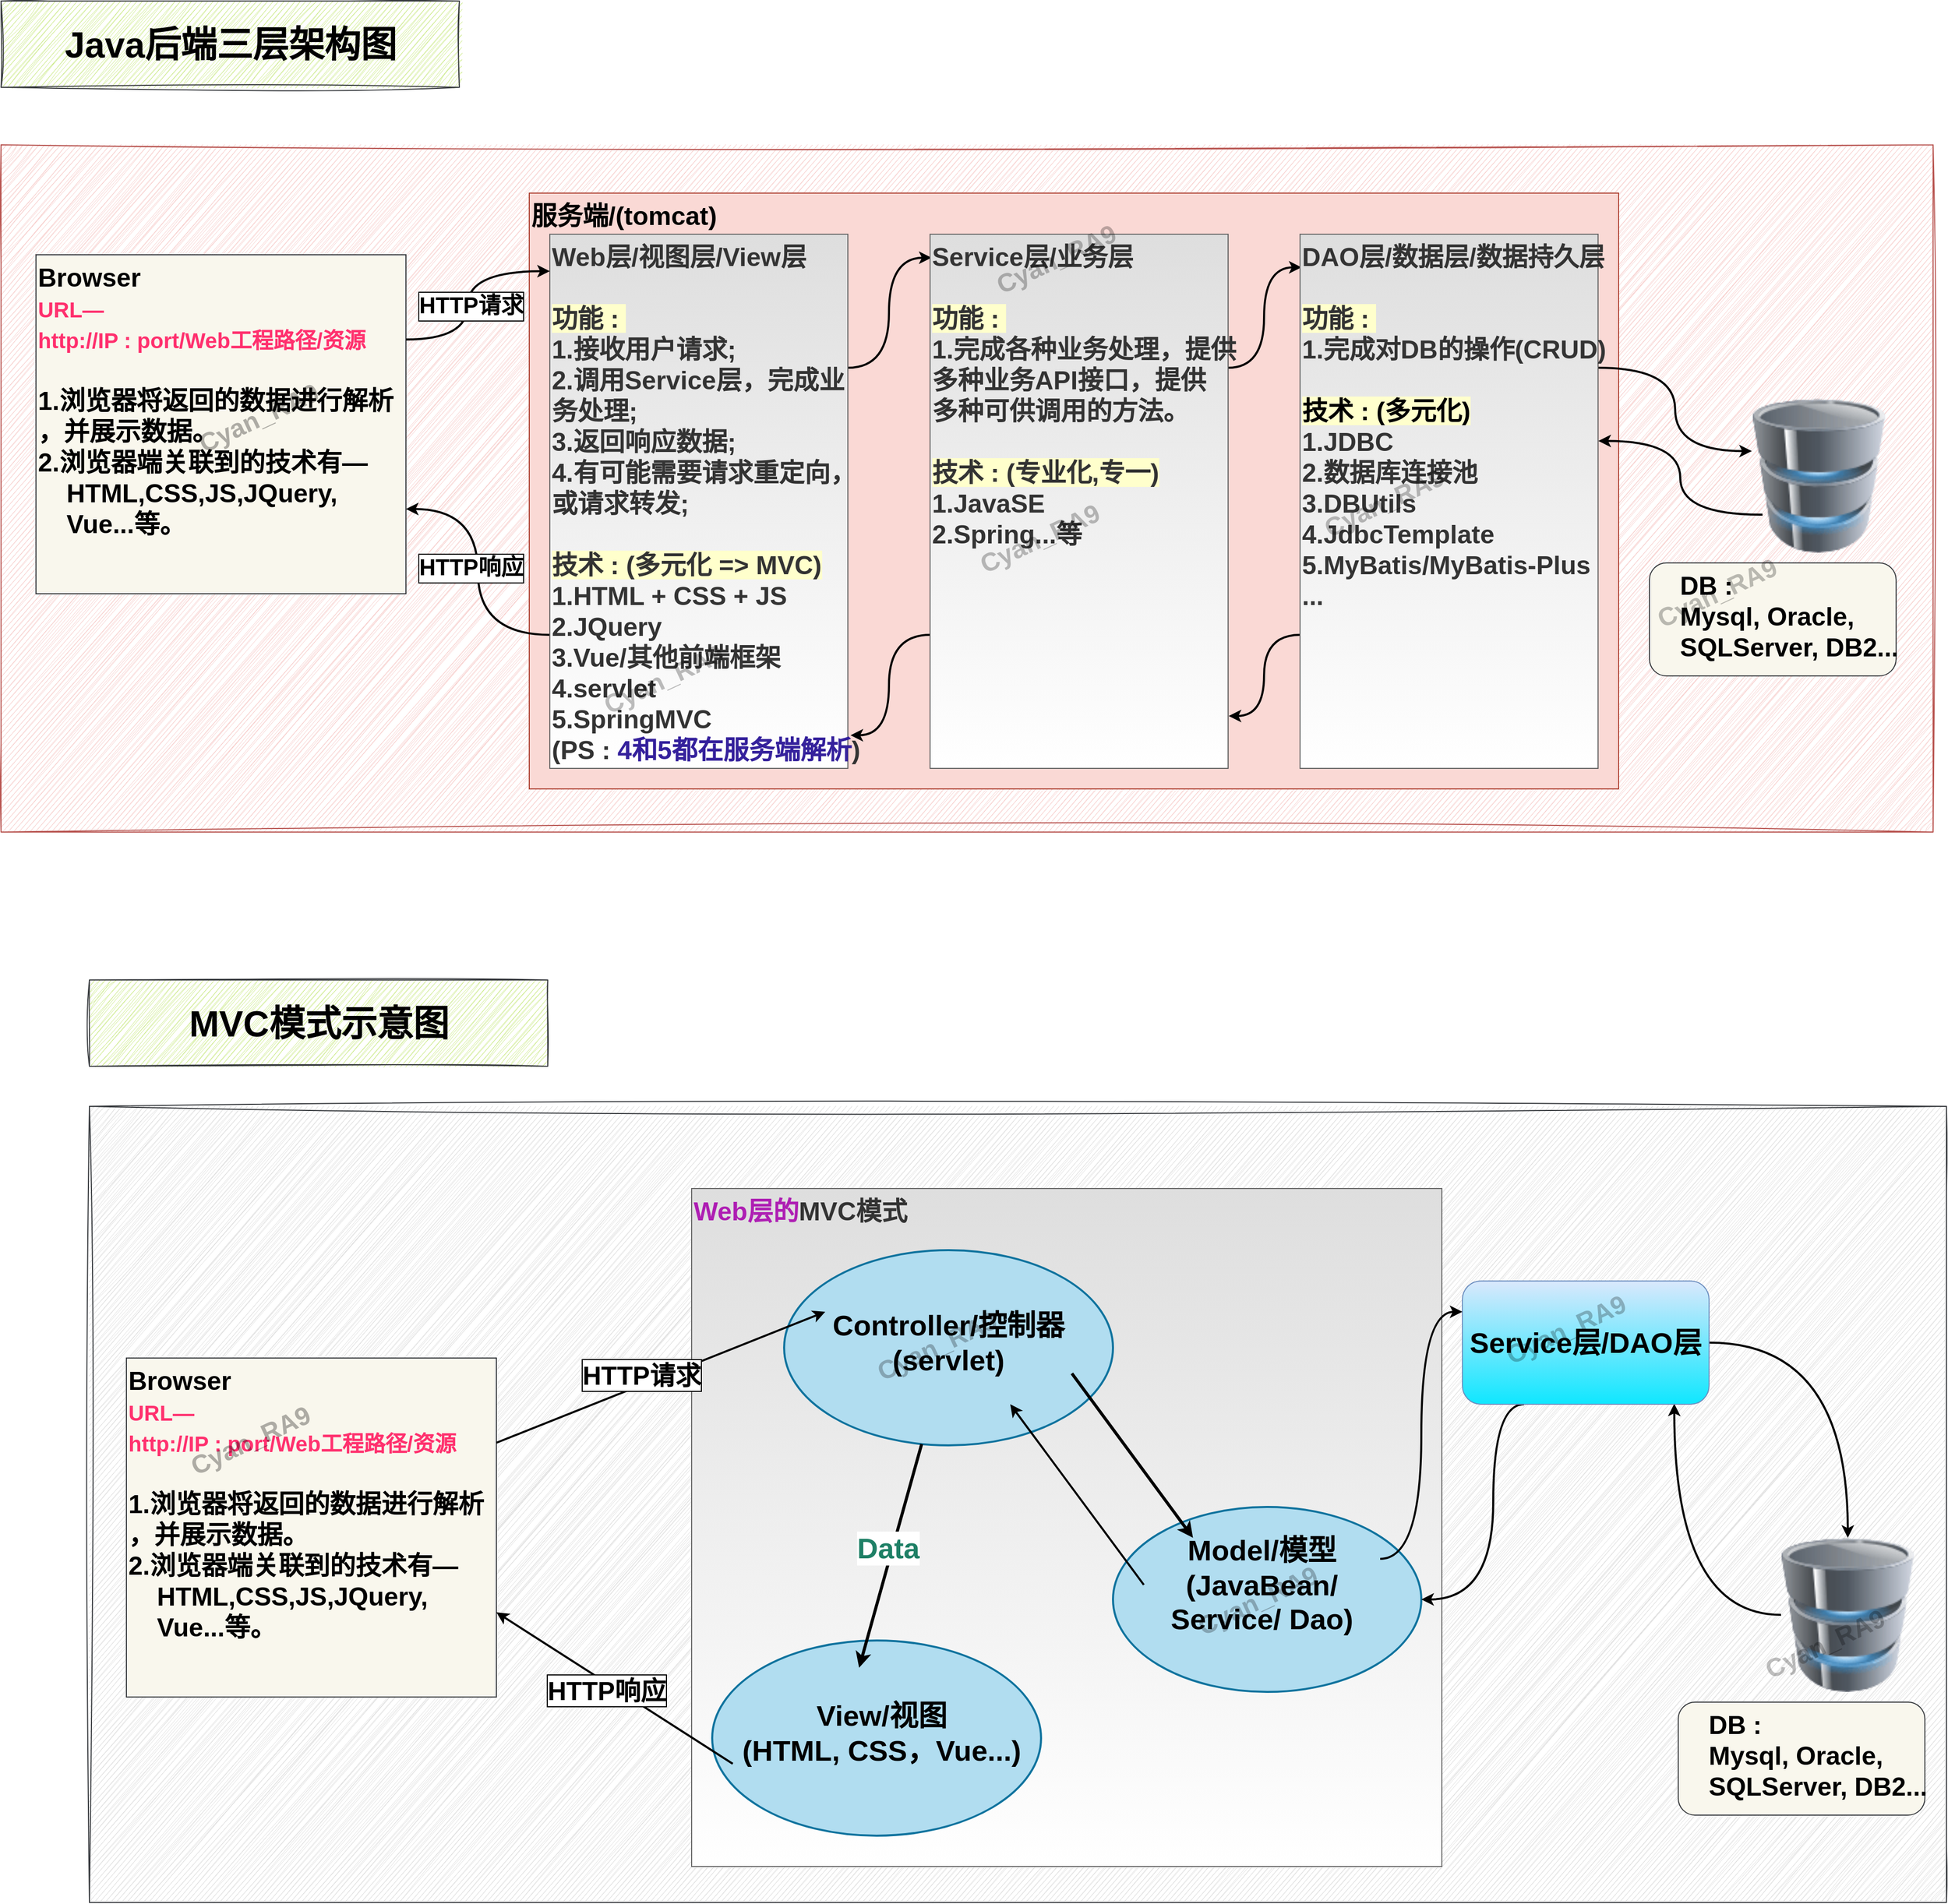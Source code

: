 <mxfile version="28.2.0">
  <diagram name="第 1 页" id="-SzqAPXL_7oRkjiwEb7A">
    <mxGraphModel dx="2046" dy="1076" grid="0" gridSize="10" guides="1" tooltips="1" connect="1" arrows="1" fold="1" page="0" pageScale="1" pageWidth="827" pageHeight="1169" math="0" shadow="0">
      <root>
        <mxCell id="0" />
        <mxCell id="1" parent="0" />
        <mxCell id="-EdbTj7FJCB_akA6n4Iw-96" value="" style="text;html=1;fontSize=25;fontStyle=1;verticalAlign=top;align=left;rounded=0;fillColor=#DFDFDF;strokeColor=#36393d;shadow=0;sketch=1;curveFitting=1;jiggle=2;gradientColor=none;" parent="1" vertex="1">
          <mxGeometry x="382" y="1209" width="1807" height="775" as="geometry" />
        </mxCell>
        <mxCell id="-EdbTj7FJCB_akA6n4Iw-89" value="" style="text;html=1;fontSize=25;fontStyle=1;verticalAlign=top;align=left;rounded=0;fillColor=#f8cecc;strokeColor=#b85450;sketch=1;curveFitting=1;jiggle=2;shadow=0;" parent="1" vertex="1">
          <mxGeometry x="296" y="273" width="1880" height="669" as="geometry" />
        </mxCell>
        <mxCell id="-EdbTj7FJCB_akA6n4Iw-1" value="Browser&lt;br style=&quot;font-size: 25px&quot;&gt;&lt;font style=&quot;font-size: 21px&quot;&gt;&lt;font style=&quot;font-size: 21px&quot; color=&quot;#ff306e&quot;&gt;URL—&lt;br&gt;http://IP : port/Web工程路径/资源&lt;/font&gt;&lt;br&gt;&lt;/font&gt;&lt;br style=&quot;font-size: 25px&quot;&gt;1.浏览器将返回的数据进行解析&lt;br style=&quot;font-size: 25px&quot;&gt;，并展示数据。&lt;br style=&quot;font-size: 25px&quot;&gt;2.浏览器端关联到的技术有—&lt;br style=&quot;font-size: 25px&quot;&gt;&amp;nbsp; &amp;nbsp; HTML,CSS,JS,JQuery,&lt;br style=&quot;font-size: 25px&quot;&gt;&amp;nbsp; &amp;nbsp; Vue...等。" style="text;html=1;fontSize=25;fontStyle=1;verticalAlign=top;align=left;rounded=0;fillColor=#f9f7ed;strokeColor=#36393d;" parent="1" vertex="1">
          <mxGeometry x="330" y="380" width="360" height="330" as="geometry" />
        </mxCell>
        <mxCell id="-EdbTj7FJCB_akA6n4Iw-2" value="服务端/(tomcat)&lt;br style=&quot;font-size: 25px;&quot;&gt;&lt;br style=&quot;font-size: 25px;&quot;&gt;" style="text;html=1;fontSize=25;fontStyle=1;verticalAlign=top;align=left;rounded=0;fillColor=#fad9d5;strokeColor=#ae4132;" parent="1" vertex="1">
          <mxGeometry x="810" y="320" width="1060" height="580" as="geometry" />
        </mxCell>
        <mxCell id="-EdbTj7FJCB_akA6n4Iw-3" style="edgeStyle=orthogonalEdgeStyle;curved=1;rounded=0;orthogonalLoop=1;jettySize=auto;html=1;exitX=0;exitY=0.75;exitDx=0;exitDy=0;entryX=1;entryY=0.75;entryDx=0;entryDy=0;fontSize=25;fontStyle=1;align=left;strokeWidth=2;" parent="1" source="-EdbTj7FJCB_akA6n4Iw-6" target="-EdbTj7FJCB_akA6n4Iw-1" edge="1">
          <mxGeometry relative="1" as="geometry" />
        </mxCell>
        <mxCell id="-EdbTj7FJCB_akA6n4Iw-4" value="HTTP响应" style="edgeLabel;html=1;align=left;verticalAlign=middle;resizable=0;points=[];fontSize=22;labelBorderColor=#000000;fontStyle=1" parent="-EdbTj7FJCB_akA6n4Iw-3" vertex="1" connectable="0">
          <mxGeometry x="0.265" y="8" relative="1" as="geometry">
            <mxPoint x="-52" y="30.29" as="offset" />
          </mxGeometry>
        </mxCell>
        <mxCell id="-EdbTj7FJCB_akA6n4Iw-5" style="edgeStyle=orthogonalEdgeStyle;curved=1;rounded=0;orthogonalLoop=1;jettySize=auto;html=1;exitX=1;exitY=0.25;exitDx=0;exitDy=0;entryX=0.005;entryY=0.044;entryDx=0;entryDy=0;entryPerimeter=0;fontSize=25;fontStyle=1;align=left;strokeWidth=2;" parent="1" source="-EdbTj7FJCB_akA6n4Iw-6" target="-EdbTj7FJCB_akA6n4Iw-9" edge="1">
          <mxGeometry relative="1" as="geometry" />
        </mxCell>
        <mxCell id="-EdbTj7FJCB_akA6n4Iw-6" value="Web层/视图层/View层&lt;br style=&quot;font-size: 25px&quot;&gt;&lt;br style=&quot;font-size: 25px&quot;&gt;&lt;span style=&quot;background-color: rgb(255 , 255 , 204) ; font-size: 25px&quot;&gt;功能 :&amp;nbsp;&lt;/span&gt;&lt;br style=&quot;font-size: 25px&quot;&gt;1.接收用户请求;&lt;br style=&quot;font-size: 25px&quot;&gt;2.调用Service层，完成业&lt;br style=&quot;font-size: 25px&quot;&gt;务处理;&lt;br style=&quot;font-size: 25px&quot;&gt;3.返回响应数据;&lt;br style=&quot;font-size: 25px&quot;&gt;4.有可能需要请求重定向，&lt;br style=&quot;font-size: 25px&quot;&gt;或请求转发;&lt;br style=&quot;font-size: 25px&quot;&gt;&lt;br style=&quot;font-size: 25px&quot;&gt;&lt;span style=&quot;background-color: rgb(255 , 255 , 204) ; font-size: 25px&quot;&gt;技术 : (多元化 =&amp;gt; MVC)&lt;/span&gt;&lt;br style=&quot;font-size: 25px&quot;&gt;1.HTML + CSS + JS&lt;br style=&quot;font-size: 25px&quot;&gt;2.JQuery&lt;br style=&quot;font-size: 25px&quot;&gt;3.Vue/其他前端框架&lt;br style=&quot;font-size: 25px&quot;&gt;4.servlet&lt;br style=&quot;font-size: 25px&quot;&gt;5.SpringMVC&lt;br style=&quot;font-size: 25px&quot;&gt;&lt;font style=&quot;font-size: 25px&quot;&gt;(PS : &lt;font color=&quot;#35219c&quot; style=&quot;font-size: 25px&quot;&gt;4和5都在服务端解析&lt;/font&gt;)&lt;/font&gt;" style="text;html=1;fontSize=25;fontStyle=1;verticalAlign=top;align=left;rounded=0;strokeColor=#666666;fontColor=#333333;fillColor=#DEDEDE;gradientColor=#FFFFFF;" parent="1" vertex="1">
          <mxGeometry x="830" y="360" width="290" height="520" as="geometry" />
        </mxCell>
        <mxCell id="-EdbTj7FJCB_akA6n4Iw-7" style="edgeStyle=orthogonalEdgeStyle;curved=1;rounded=0;orthogonalLoop=1;jettySize=auto;html=1;exitX=0;exitY=0.75;exitDx=0;exitDy=0;entryX=1.009;entryY=0.938;entryDx=0;entryDy=0;entryPerimeter=0;fontSize=25;fontStyle=1;align=left;strokeWidth=2;" parent="1" source="-EdbTj7FJCB_akA6n4Iw-9" target="-EdbTj7FJCB_akA6n4Iw-6" edge="1">
          <mxGeometry relative="1" as="geometry" />
        </mxCell>
        <mxCell id="-EdbTj7FJCB_akA6n4Iw-8" style="edgeStyle=orthogonalEdgeStyle;curved=1;rounded=0;orthogonalLoop=1;jettySize=auto;html=1;exitX=1;exitY=0.25;exitDx=0;exitDy=0;entryX=0.005;entryY=0.062;entryDx=0;entryDy=0;entryPerimeter=0;fontSize=25;fontStyle=1;align=left;strokeWidth=2;" parent="1" source="-EdbTj7FJCB_akA6n4Iw-9" target="-EdbTj7FJCB_akA6n4Iw-12" edge="1">
          <mxGeometry relative="1" as="geometry" />
        </mxCell>
        <mxCell id="-EdbTj7FJCB_akA6n4Iw-9" value="Service层/业务层&lt;br style=&quot;font-size: 25px;&quot;&gt;&lt;br style=&quot;font-size: 25px;&quot;&gt;&lt;span style=&quot;background-color: rgb(255, 255, 204); font-size: 25px;&quot;&gt;功能 :&amp;nbsp;&lt;/span&gt;&lt;br style=&quot;font-size: 25px;&quot;&gt;1.完成各种业务处理，提供&lt;br style=&quot;font-size: 25px;&quot;&gt;多种业务API接口，提供&lt;br style=&quot;font-size: 25px;&quot;&gt;多种可供调用的方法。&lt;br style=&quot;font-size: 25px;&quot;&gt;&lt;br style=&quot;font-size: 25px;&quot;&gt;&lt;span style=&quot;background-color: rgb(255, 255, 204); font-size: 25px;&quot;&gt;技术 : (专业化,专一)&lt;/span&gt;&lt;br style=&quot;font-size: 25px;&quot;&gt;1.JavaSE&lt;br style=&quot;font-size: 25px;&quot;&gt;2.Spring...等" style="text;html=1;fontSize=25;fontStyle=1;verticalAlign=top;align=left;rounded=0;strokeColor=#666666;fontColor=#333333;fillColor=#DEDEDE;gradientColor=#FFFFFF;" parent="1" vertex="1">
          <mxGeometry x="1200" y="360" width="290" height="520" as="geometry" />
        </mxCell>
        <mxCell id="-EdbTj7FJCB_akA6n4Iw-10" style="edgeStyle=orthogonalEdgeStyle;curved=1;rounded=0;orthogonalLoop=1;jettySize=auto;html=1;exitX=0;exitY=0.75;exitDx=0;exitDy=0;entryX=1.002;entryY=0.902;entryDx=0;entryDy=0;entryPerimeter=0;fontSize=25;fontStyle=1;align=left;strokeWidth=2;" parent="1" source="-EdbTj7FJCB_akA6n4Iw-12" target="-EdbTj7FJCB_akA6n4Iw-9" edge="1">
          <mxGeometry relative="1" as="geometry" />
        </mxCell>
        <mxCell id="-EdbTj7FJCB_akA6n4Iw-11" style="edgeStyle=orthogonalEdgeStyle;curved=1;rounded=0;orthogonalLoop=1;jettySize=auto;html=1;exitX=1;exitY=0.25;exitDx=0;exitDy=0;entryX=-0.003;entryY=0.341;entryDx=0;entryDy=0;entryPerimeter=0;fontSize=25;fontStyle=1;align=left;strokeWidth=2;" parent="1" source="-EdbTj7FJCB_akA6n4Iw-12" target="-EdbTj7FJCB_akA6n4Iw-16" edge="1">
          <mxGeometry relative="1" as="geometry" />
        </mxCell>
        <mxCell id="-EdbTj7FJCB_akA6n4Iw-12" value="DAO层/数据层/数据持久层&lt;br style=&quot;font-size: 25px;&quot;&gt;&lt;br style=&quot;font-size: 25px;&quot;&gt;&lt;span style=&quot;background-color: rgb(255, 255, 204); font-size: 25px;&quot;&gt;功能 :&amp;nbsp;&lt;/span&gt;&lt;br style=&quot;font-size: 25px;&quot;&gt;1.完成对DB的操作(CRUD)&lt;br style=&quot;font-size: 25px;&quot;&gt;&lt;br style=&quot;font-size: 25px;&quot;&gt;&lt;font color=&quot;#000000&quot; style=&quot;background-color: rgb(255, 255, 204); font-size: 25px;&quot;&gt;技术 : (多元化)&lt;/font&gt;&lt;br style=&quot;font-size: 25px;&quot;&gt;1.JDBC&lt;br style=&quot;font-size: 25px;&quot;&gt;2.数据库连接池&lt;br style=&quot;font-size: 25px;&quot;&gt;3.DBUtils&lt;br style=&quot;font-size: 25px;&quot;&gt;4.JdbcTemplate&lt;br style=&quot;font-size: 25px;&quot;&gt;5.MyBatis/MyBatis-Plus&lt;br style=&quot;font-size: 25px;&quot;&gt;..." style="text;html=1;fontSize=25;fontStyle=1;verticalAlign=top;align=left;rounded=0;strokeColor=#666666;fontColor=#333333;fillColor=#DEDEDE;gradientColor=#FFFFFF;" parent="1" vertex="1">
          <mxGeometry x="1560" y="360" width="290" height="520" as="geometry" />
        </mxCell>
        <mxCell id="-EdbTj7FJCB_akA6n4Iw-13" style="edgeStyle=orthogonalEdgeStyle;rounded=0;orthogonalLoop=1;jettySize=auto;html=1;exitX=1;exitY=0.25;exitDx=0;exitDy=0;curved=1;fontSize=25;fontStyle=1;align=left;strokeWidth=2;" parent="1" source="-EdbTj7FJCB_akA6n4Iw-1" target="-EdbTj7FJCB_akA6n4Iw-6" edge="1">
          <mxGeometry relative="1" as="geometry">
            <Array as="points">
              <mxPoint x="750" y="462" />
              <mxPoint x="750" y="396" />
            </Array>
          </mxGeometry>
        </mxCell>
        <mxCell id="-EdbTj7FJCB_akA6n4Iw-14" value="&lt;span style=&quot;font-size: 22px;&quot;&gt;&lt;font style=&quot;font-size: 22px;&quot;&gt;HTTP请求&lt;/font&gt;&lt;/span&gt;" style="edgeLabel;html=1;align=left;verticalAlign=middle;resizable=0;points=[];labelBorderColor=#000000;fontSize=22;fontStyle=1" parent="-EdbTj7FJCB_akA6n4Iw-13" vertex="1" connectable="0">
          <mxGeometry x="0.065" y="-2" relative="1" as="geometry">
            <mxPoint x="-52" y="17.43" as="offset" />
          </mxGeometry>
        </mxCell>
        <mxCell id="-EdbTj7FJCB_akA6n4Iw-15" style="edgeStyle=orthogonalEdgeStyle;curved=1;rounded=0;orthogonalLoop=1;jettySize=auto;html=1;entryX=1.001;entryY=0.387;entryDx=0;entryDy=0;entryPerimeter=0;fontSize=25;fontStyle=1;align=left;strokeWidth=2;" parent="1" target="-EdbTj7FJCB_akA6n4Iw-12" edge="1">
          <mxGeometry relative="1" as="geometry">
            <mxPoint x="2010" y="633" as="sourcePoint" />
          </mxGeometry>
        </mxCell>
        <mxCell id="-EdbTj7FJCB_akA6n4Iw-16" value="" style="image;html=1;image=img/lib/clip_art/computers/Database_128x128.png;rounded=0;fillColor=#DEDEDE;gradientColor=#FFFFFF;fontSize=25;align=left;fontStyle=1" parent="1" vertex="1">
          <mxGeometry x="2000" y="520" width="130" height="150" as="geometry" />
        </mxCell>
        <mxCell id="-EdbTj7FJCB_akA6n4Iw-17" value="&amp;nbsp; &amp;nbsp; DB :&amp;nbsp;&lt;br style=&quot;font-size: 25px;&quot;&gt;&amp;nbsp; &amp;nbsp; Mysql, Oracle,&amp;nbsp;&lt;br style=&quot;font-size: 25px;&quot;&gt;&amp;nbsp; &amp;nbsp; SQLServer, DB2..." style="text;html=1;fontSize=25;fontStyle=1;verticalAlign=top;align=left;rounded=1;fillColor=#f9f7ed;strokeColor=#36393d;" parent="1" vertex="1">
          <mxGeometry x="1900" y="680" width="240" height="110" as="geometry" />
        </mxCell>
        <mxCell id="-EdbTj7FJCB_akA6n4Iw-55" value="Browser&lt;br style=&quot;font-size: 25px&quot;&gt;&lt;font style=&quot;font-size: 21px&quot;&gt;&lt;font style=&quot;font-size: 21px&quot; color=&quot;#ff306e&quot;&gt;URL—&lt;br&gt;http://IP : port/Web工程路径/资源&lt;/font&gt;&lt;br&gt;&lt;/font&gt;&lt;br style=&quot;font-size: 25px&quot;&gt;1.浏览器将返回的数据进行解析&lt;br style=&quot;font-size: 25px&quot;&gt;，并展示数据。&lt;br style=&quot;font-size: 25px&quot;&gt;2.浏览器端关联到的技术有—&lt;br style=&quot;font-size: 25px&quot;&gt;&amp;nbsp; &amp;nbsp; HTML,CSS,JS,JQuery,&lt;br style=&quot;font-size: 25px&quot;&gt;&amp;nbsp; &amp;nbsp; Vue...等。" style="text;html=1;fontSize=25;fontStyle=1;verticalAlign=top;align=left;rounded=0;fillColor=#f9f7ed;strokeColor=#36393d;" parent="1" vertex="1">
          <mxGeometry x="418" y="1454" width="360" height="330" as="geometry" />
        </mxCell>
        <mxCell id="-EdbTj7FJCB_akA6n4Iw-56" value="&lt;font color=&quot;#ae1eb3&quot;&gt;Web层的&lt;/font&gt;MVC模式" style="text;html=1;fontSize=25;fontStyle=1;verticalAlign=top;align=left;rounded=0;strokeColor=#666666;fontColor=#333333;fillColor=#DEDEDE;gradientColor=#FFFFFF;" parent="1" vertex="1">
          <mxGeometry x="968" y="1289" width="730" height="660" as="geometry" />
        </mxCell>
        <mxCell id="-EdbTj7FJCB_akA6n4Iw-57" style="edgeStyle=orthogonalEdgeStyle;curved=1;rounded=0;orthogonalLoop=1;jettySize=auto;html=1;exitX=0;exitY=0.5;exitDx=0;exitDy=0;entryX=0.859;entryY=0.995;entryDx=0;entryDy=0;strokeWidth=2;fontSize=28;align=left;entryPerimeter=0;" parent="1" source="-EdbTj7FJCB_akA6n4Iw-58" target="-EdbTj7FJCB_akA6n4Iw-70" edge="1">
          <mxGeometry relative="1" as="geometry">
            <mxPoint x="1930.5" y="1509" as="targetPoint" />
          </mxGeometry>
        </mxCell>
        <mxCell id="-EdbTj7FJCB_akA6n4Iw-58" value="" style="image;html=1;image=img/lib/clip_art/computers/Database_128x128.png;rounded=0;fillColor=#DEDEDE;gradientColor=#FFFFFF;fontSize=25;align=left;fontStyle=1" parent="1" vertex="1">
          <mxGeometry x="2028" y="1629" width="130" height="150" as="geometry" />
        </mxCell>
        <mxCell id="-EdbTj7FJCB_akA6n4Iw-59" value="&amp;nbsp; &amp;nbsp; DB :&amp;nbsp;&lt;br style=&quot;font-size: 25px;&quot;&gt;&amp;nbsp; &amp;nbsp; Mysql, Oracle,&amp;nbsp;&lt;br style=&quot;font-size: 25px;&quot;&gt;&amp;nbsp; &amp;nbsp; SQLServer, DB2..." style="text;html=1;fontSize=25;fontStyle=1;verticalAlign=top;align=left;rounded=1;fillColor=#f9f7ed;strokeColor=#36393d;" parent="1" vertex="1">
          <mxGeometry x="1928" y="1789" width="240" height="110" as="geometry" />
        </mxCell>
        <mxCell id="-EdbTj7FJCB_akA6n4Iw-60" value="" style="group" parent="1" vertex="1" connectable="0">
          <mxGeometry x="1058" y="1349" width="320" height="190" as="geometry" />
        </mxCell>
        <mxCell id="-EdbTj7FJCB_akA6n4Iw-61" value="" style="ellipse;whiteSpace=wrap;html=1;rounded=1;strokeWidth=2;fillColor=#b1ddf0;fontSize=22;align=left;strokeColor=#10739e;" parent="-EdbTj7FJCB_akA6n4Iw-60" vertex="1">
          <mxGeometry width="320" height="190" as="geometry" />
        </mxCell>
        <mxCell id="-EdbTj7FJCB_akA6n4Iw-62" value="Controller/控制器(servlet)" style="text;strokeColor=none;fillColor=none;html=1;fontSize=28;fontStyle=1;verticalAlign=middle;align=center;rounded=1;whiteSpace=wrap;" parent="-EdbTj7FJCB_akA6n4Iw-60" vertex="1">
          <mxGeometry x="40" y="30" width="240" height="120" as="geometry" />
        </mxCell>
        <mxCell id="-EdbTj7FJCB_akA6n4Iw-90" value="Cyan_RA9" style="text;strokeColor=none;fillColor=none;html=1;fontSize=25;fontStyle=1;verticalAlign=middle;align=center;textOpacity=25;rotation=-25;" parent="-EdbTj7FJCB_akA6n4Iw-60" vertex="1">
          <mxGeometry x="74.996" y="71.999" width="147" height="40" as="geometry" />
        </mxCell>
        <mxCell id="-EdbTj7FJCB_akA6n4Iw-63" value="" style="group" parent="1" vertex="1" connectable="0">
          <mxGeometry x="1378" y="1599" width="320" height="220" as="geometry" />
        </mxCell>
        <mxCell id="-EdbTj7FJCB_akA6n4Iw-64" value="" style="ellipse;whiteSpace=wrap;html=1;rounded=1;strokeWidth=2;fillColor=#b1ddf0;fontSize=22;align=left;strokeColor=#10739e;" parent="-EdbTj7FJCB_akA6n4Iw-63" vertex="1">
          <mxGeometry width="300" height="180" as="geometry" />
        </mxCell>
        <mxCell id="-EdbTj7FJCB_akA6n4Iw-65" value="Model/模型&lt;br&gt;(JavaBean&lt;span style=&quot;background-color: transparent; color: light-dark(rgb(0, 0, 0), rgb(255, 255, 255));&quot;&gt;/&lt;/span&gt;&lt;div&gt;&lt;span style=&quot;background-color: transparent; color: light-dark(rgb(0, 0, 0), rgb(255, 255, 255));&quot;&gt;Service/ Dao)&lt;/span&gt;&lt;/div&gt;" style="text;strokeColor=none;fillColor=none;html=1;fontSize=28;fontStyle=1;verticalAlign=middle;align=center;rounded=1;whiteSpace=wrap;" parent="-EdbTj7FJCB_akA6n4Iw-63" vertex="1">
          <mxGeometry x="30" y="25.26" width="230" height="101.05" as="geometry" />
        </mxCell>
        <mxCell id="-EdbTj7FJCB_akA6n4Iw-91" value="Cyan_RA9" style="text;strokeColor=none;fillColor=none;html=1;fontSize=25;fontStyle=1;verticalAlign=middle;align=center;textOpacity=25;rotation=-25;" parent="-EdbTj7FJCB_akA6n4Iw-63" vertex="1">
          <mxGeometry x="66.996" y="69.999" width="147" height="40" as="geometry" />
        </mxCell>
        <mxCell id="-EdbTj7FJCB_akA6n4Iw-66" style="rounded=0;orthogonalLoop=1;jettySize=auto;html=1;exitX=1;exitY=0.75;exitDx=0;exitDy=0;entryX=0.208;entryY=0.047;entryDx=0;entryDy=0;entryPerimeter=0;strokeWidth=3;fontSize=28;align=left;" parent="1" source="-EdbTj7FJCB_akA6n4Iw-62" target="-EdbTj7FJCB_akA6n4Iw-65" edge="1">
          <mxGeometry relative="1" as="geometry" />
        </mxCell>
        <mxCell id="-EdbTj7FJCB_akA6n4Iw-67" style="rounded=0;orthogonalLoop=1;jettySize=auto;html=1;exitX=0;exitY=0.5;exitDx=0;exitDy=0;entryX=0.75;entryY=1;entryDx=0;entryDy=0;strokeWidth=2;fontSize=28;align=left;" parent="1" source="-EdbTj7FJCB_akA6n4Iw-65" target="-EdbTj7FJCB_akA6n4Iw-62" edge="1">
          <mxGeometry relative="1" as="geometry" />
        </mxCell>
        <mxCell id="-EdbTj7FJCB_akA6n4Iw-68" style="edgeStyle=orthogonalEdgeStyle;curved=1;rounded=0;orthogonalLoop=1;jettySize=auto;html=1;entryX=0.5;entryY=0;entryDx=0;entryDy=0;strokeWidth=2;fontSize=28;align=left;" parent="1" source="-EdbTj7FJCB_akA6n4Iw-70" target="-EdbTj7FJCB_akA6n4Iw-58" edge="1">
          <mxGeometry relative="1" as="geometry">
            <mxPoint x="1988" y="1474" as="sourcePoint" />
          </mxGeometry>
        </mxCell>
        <mxCell id="-EdbTj7FJCB_akA6n4Iw-69" style="edgeStyle=orthogonalEdgeStyle;curved=1;rounded=0;orthogonalLoop=1;jettySize=auto;html=1;exitX=0.25;exitY=1;exitDx=0;exitDy=0;entryX=1;entryY=0.5;entryDx=0;entryDy=0;strokeWidth=2;fontSize=28;align=left;" parent="1" source="-EdbTj7FJCB_akA6n4Iw-70" target="-EdbTj7FJCB_akA6n4Iw-64" edge="1">
          <mxGeometry relative="1" as="geometry">
            <Array as="points">
              <mxPoint x="1748" y="1499" />
              <mxPoint x="1748" y="1689" />
            </Array>
          </mxGeometry>
        </mxCell>
        <mxCell id="-EdbTj7FJCB_akA6n4Iw-70" value="Service层/DAO层" style="text;strokeColor=#6c8ebf;fillColor=#dae8fc;html=1;fontSize=28;fontStyle=1;verticalAlign=middle;align=center;rounded=1;whiteSpace=wrap;gradientColor=#0FE7FF;" parent="1" vertex="1">
          <mxGeometry x="1718" y="1379" width="240" height="120" as="geometry" />
        </mxCell>
        <mxCell id="-EdbTj7FJCB_akA6n4Iw-71" style="edgeStyle=orthogonalEdgeStyle;curved=1;rounded=0;orthogonalLoop=1;jettySize=auto;html=1;exitX=1;exitY=0.25;exitDx=0;exitDy=0;entryX=0;entryY=0.25;entryDx=0;entryDy=0;strokeWidth=2;fontSize=28;align=left;" parent="1" source="-EdbTj7FJCB_akA6n4Iw-65" target="-EdbTj7FJCB_akA6n4Iw-70" edge="1">
          <mxGeometry relative="1" as="geometry" />
        </mxCell>
        <mxCell id="-EdbTj7FJCB_akA6n4Iw-72" style="rounded=0;orthogonalLoop=1;jettySize=auto;html=1;exitX=1;exitY=0.25;exitDx=0;exitDy=0;fontSize=25;fontStyle=1;align=left;strokeWidth=2;entryX=0;entryY=0.25;entryDx=0;entryDy=0;" parent="1" source="-EdbTj7FJCB_akA6n4Iw-55" target="-EdbTj7FJCB_akA6n4Iw-62" edge="1">
          <mxGeometry relative="1" as="geometry">
            <mxPoint x="978" y="1519" as="targetPoint" />
          </mxGeometry>
        </mxCell>
        <mxCell id="-EdbTj7FJCB_akA6n4Iw-73" value="&lt;span style=&quot;font-size: 25px;&quot;&gt;&lt;font style=&quot;font-size: 25px;&quot;&gt;HTTP请求&lt;/font&gt;&lt;/span&gt;" style="edgeLabel;html=1;align=left;verticalAlign=middle;resizable=0;points=[];labelBorderColor=#000000;fontSize=25;fontStyle=1" parent="-EdbTj7FJCB_akA6n4Iw-72" vertex="1" connectable="0">
          <mxGeometry x="0.065" y="-2" relative="1" as="geometry">
            <mxPoint x="-90.61" y="-0.53" as="offset" />
          </mxGeometry>
        </mxCell>
        <mxCell id="-EdbTj7FJCB_akA6n4Iw-74" value="" style="group" parent="1" vertex="1" connectable="0">
          <mxGeometry x="988" y="1729" width="320" height="190" as="geometry" />
        </mxCell>
        <mxCell id="-EdbTj7FJCB_akA6n4Iw-75" value="" style="ellipse;whiteSpace=wrap;html=1;rounded=1;strokeWidth=2;fillColor=#b1ddf0;fontSize=22;align=left;strokeColor=#10739e;" parent="-EdbTj7FJCB_akA6n4Iw-74" vertex="1">
          <mxGeometry width="320" height="190" as="geometry" />
        </mxCell>
        <mxCell id="-EdbTj7FJCB_akA6n4Iw-76" value="View/视图&lt;br&gt;(HTML, CSS，Vue...)" style="text;strokeColor=none;fillColor=none;html=1;fontSize=28;fontStyle=1;verticalAlign=middle;align=center;rounded=1;whiteSpace=wrap;" parent="-EdbTj7FJCB_akA6n4Iw-74" vertex="1">
          <mxGeometry x="20" y="30" width="290" height="120" as="geometry" />
        </mxCell>
        <mxCell id="-EdbTj7FJCB_akA6n4Iw-77" style="rounded=0;orthogonalLoop=1;jettySize=auto;html=1;entryX=0.424;entryY=-0.029;entryDx=0;entryDy=0;entryPerimeter=0;strokeWidth=3;fontSize=28;align=left;" parent="1" source="-EdbTj7FJCB_akA6n4Iw-61" target="-EdbTj7FJCB_akA6n4Iw-76" edge="1">
          <mxGeometry relative="1" as="geometry" />
        </mxCell>
        <mxCell id="-EdbTj7FJCB_akA6n4Iw-78" value="&lt;b&gt;&lt;font color=&quot;#1f8066&quot;&gt;Data&lt;/font&gt;&lt;/b&gt;" style="edgeLabel;html=1;align=center;verticalAlign=middle;resizable=0;points=[];fontSize=28;" parent="-EdbTj7FJCB_akA6n4Iw-77" vertex="1" connectable="0">
          <mxGeometry x="-0.362" y="-24" relative="1" as="geometry">
            <mxPoint x="9.26" y="37.79" as="offset" />
          </mxGeometry>
        </mxCell>
        <mxCell id="-EdbTj7FJCB_akA6n4Iw-79" style="rounded=0;orthogonalLoop=1;jettySize=auto;html=1;exitX=0;exitY=0.75;exitDx=0;exitDy=0;entryX=1;entryY=0.75;entryDx=0;entryDy=0;fontSize=25;fontStyle=1;align=left;strokeWidth=2;" parent="1" source="-EdbTj7FJCB_akA6n4Iw-76" target="-EdbTj7FJCB_akA6n4Iw-55" edge="1">
          <mxGeometry relative="1" as="geometry" />
        </mxCell>
        <mxCell id="-EdbTj7FJCB_akA6n4Iw-80" value="HTTP响应" style="edgeLabel;html=1;align=left;verticalAlign=middle;resizable=0;points=[];fontSize=25;labelBorderColor=#000000;fontStyle=1" parent="-EdbTj7FJCB_akA6n4Iw-79" vertex="1" connectable="0">
          <mxGeometry x="0.265" y="8" relative="1" as="geometry">
            <mxPoint x="-32.76" y="14.48" as="offset" />
          </mxGeometry>
        </mxCell>
        <mxCell id="-EdbTj7FJCB_akA6n4Iw-81" value="Cyan_RA9" style="text;strokeColor=none;fillColor=none;html=1;fontSize=25;fontStyle=1;verticalAlign=middle;align=center;textOpacity=30;rotation=-25;" parent="1" vertex="1">
          <mxGeometry x="472" y="518" width="147" height="40" as="geometry" />
        </mxCell>
        <mxCell id="-EdbTj7FJCB_akA6n4Iw-84" value="Cyan_RA9" style="text;strokeColor=none;fillColor=none;html=1;fontSize=25;fontStyle=1;verticalAlign=middle;align=center;textOpacity=25;rotation=-25;" parent="1" vertex="1">
          <mxGeometry x="1232.996" y="634.999" width="147" height="40" as="geometry" />
        </mxCell>
        <mxCell id="-EdbTj7FJCB_akA6n4Iw-85" value="Cyan_RA9" style="text;strokeColor=none;fillColor=none;html=1;fontSize=25;fontStyle=1;verticalAlign=middle;align=center;textOpacity=25;rotation=-25;" parent="1" vertex="1">
          <mxGeometry x="1567.996" y="599.999" width="147" height="40" as="geometry" />
        </mxCell>
        <mxCell id="-EdbTj7FJCB_akA6n4Iw-86" value="Cyan_RA9" style="text;strokeColor=none;fillColor=none;html=1;fontSize=25;fontStyle=1;verticalAlign=middle;align=center;textOpacity=25;rotation=-25;" parent="1" vertex="1">
          <mxGeometry x="1891.996" y="687.999" width="147" height="40" as="geometry" />
        </mxCell>
        <mxCell id="-EdbTj7FJCB_akA6n4Iw-87" value="Cyan_RA9" style="text;strokeColor=none;fillColor=none;html=1;fontSize=25;fontStyle=1;verticalAlign=middle;align=center;textOpacity=25;rotation=-25;" parent="1" vertex="1">
          <mxGeometry x="866.996" y="771.999" width="147" height="40" as="geometry" />
        </mxCell>
        <mxCell id="-EdbTj7FJCB_akA6n4Iw-88" value="Cyan_RA9" style="text;strokeColor=none;fillColor=none;html=1;fontSize=25;fontStyle=1;verticalAlign=middle;align=center;textOpacity=25;rotation=-25;" parent="1" vertex="1">
          <mxGeometry x="1248.996" y="362.999" width="147" height="40" as="geometry" />
        </mxCell>
        <mxCell id="-EdbTj7FJCB_akA6n4Iw-92" value="Cyan_RA9" style="text;strokeColor=none;fillColor=none;html=1;fontSize=25;fontStyle=1;verticalAlign=middle;align=center;textOpacity=25;rotation=-25;" parent="1" vertex="1">
          <mxGeometry x="1744.996" y="1404.999" width="147" height="40" as="geometry" />
        </mxCell>
        <mxCell id="-EdbTj7FJCB_akA6n4Iw-93" value="Cyan_RA9" style="text;strokeColor=none;fillColor=none;html=1;fontSize=25;fontStyle=1;verticalAlign=middle;align=center;textOpacity=25;rotation=-25;" parent="1" vertex="1">
          <mxGeometry x="1996.996" y="1710.999" width="147" height="40" as="geometry" />
        </mxCell>
        <mxCell id="-EdbTj7FJCB_akA6n4Iw-95" value="Cyan_RA9" style="text;strokeColor=none;fillColor=none;html=1;fontSize=25;fontStyle=1;verticalAlign=middle;align=center;textOpacity=30;rotation=-25;" parent="1" vertex="1">
          <mxGeometry x="464.996" y="1512.999" width="147" height="40" as="geometry" />
        </mxCell>
        <mxCell id="v9iiZSDOCLwyM3xsL_51-1" value="Java后端三层架构图" style="text;html=1;fontSize=35;fontStyle=1;verticalAlign=middle;align=center;rounded=0;fillColor=#cdeb8b;strokeColor=#36393d;sketch=1;curveFitting=1;jiggle=2;" vertex="1" parent="1">
          <mxGeometry x="296" y="133" width="446" height="84" as="geometry" />
        </mxCell>
        <mxCell id="v9iiZSDOCLwyM3xsL_51-3" value="MVC模式示意图" style="text;html=1;fontSize=35;fontStyle=1;verticalAlign=middle;align=center;rounded=0;fillColor=#cdeb8b;strokeColor=#36393d;sketch=1;curveFitting=1;jiggle=2;" vertex="1" parent="1">
          <mxGeometry x="382" y="1086" width="446" height="84" as="geometry" />
        </mxCell>
      </root>
    </mxGraphModel>
  </diagram>
</mxfile>
